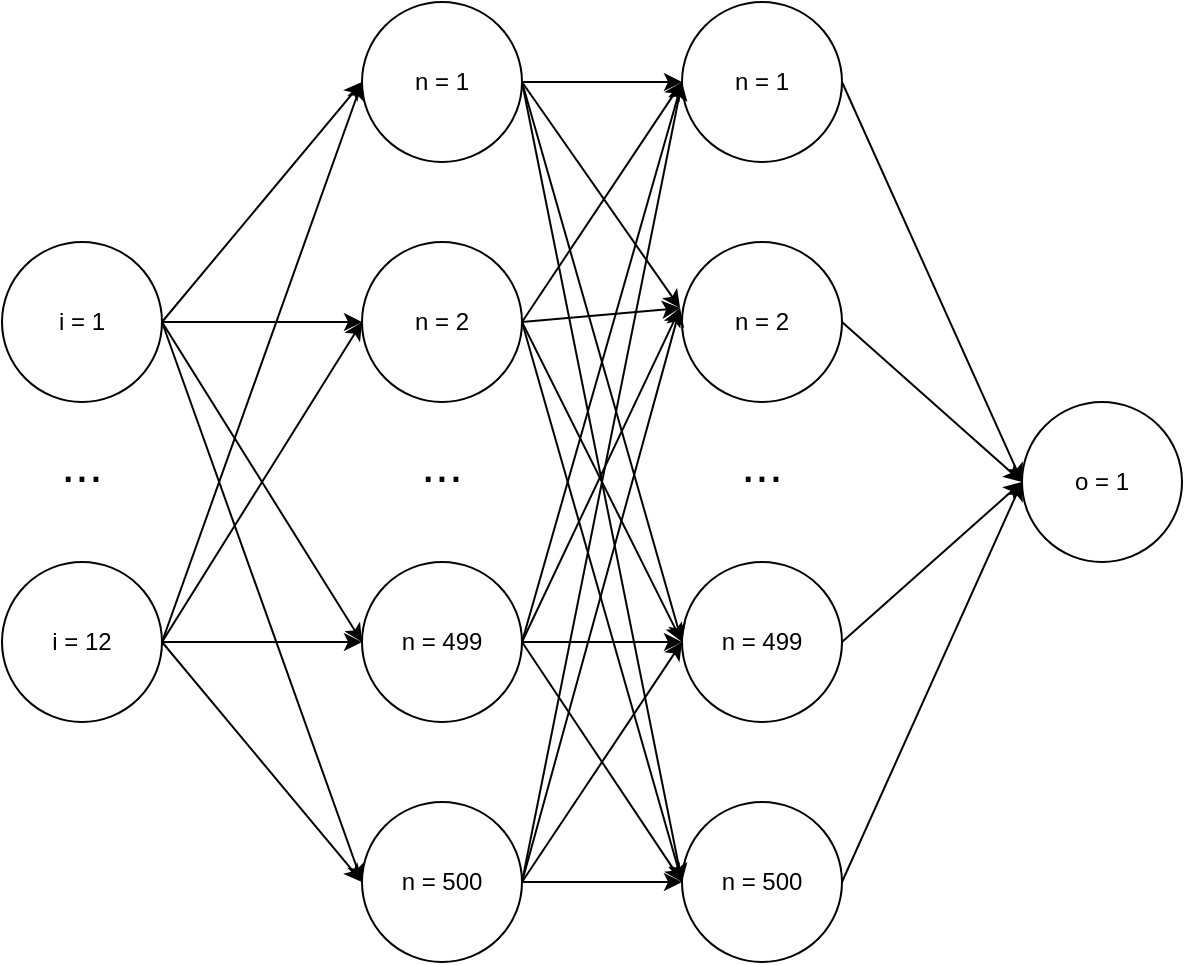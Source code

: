 <mxfile version="12.4.2" type="device" pages="1"><diagram id="8ztd-8308K5oFWzxwb0_" name="Page-1"><mxGraphModel dx="777" dy="1297" grid="1" gridSize="10" guides="1" tooltips="1" connect="1" arrows="1" fold="1" page="1" pageScale="1" pageWidth="850" pageHeight="1100" math="0" shadow="0"><root><mxCell id="0"/><mxCell id="1" parent="0"/><mxCell id="9cFpGJd_OqXaehbRHKnf-3" value="i = 1" style="ellipse;whiteSpace=wrap;html=1;aspect=fixed;" vertex="1" parent="1"><mxGeometry x="20" y="240" width="80" height="80" as="geometry"/></mxCell><mxCell id="9cFpGJd_OqXaehbRHKnf-4" value="&lt;font style=&quot;font-size: 25px&quot;&gt;...&lt;br&gt;&lt;/font&gt;" style="text;html=1;strokeColor=none;fillColor=none;align=center;verticalAlign=middle;whiteSpace=wrap;rounded=0;" vertex="1" parent="1"><mxGeometry x="40" y="340" width="40" height="20" as="geometry"/></mxCell><mxCell id="9cFpGJd_OqXaehbRHKnf-5" value="i = 12" style="ellipse;whiteSpace=wrap;html=1;aspect=fixed;" vertex="1" parent="1"><mxGeometry x="20" y="400" width="80" height="80" as="geometry"/></mxCell><mxCell id="9cFpGJd_OqXaehbRHKnf-6" value="n = 1" style="ellipse;whiteSpace=wrap;html=1;aspect=fixed;" vertex="1" parent="1"><mxGeometry x="200" y="120" width="80" height="80" as="geometry"/></mxCell><mxCell id="9cFpGJd_OqXaehbRHKnf-7" value="n = 2" style="ellipse;whiteSpace=wrap;html=1;aspect=fixed;" vertex="1" parent="1"><mxGeometry x="200" y="240" width="80" height="80" as="geometry"/></mxCell><mxCell id="9cFpGJd_OqXaehbRHKnf-8" value="&lt;font style=&quot;font-size: 25px&quot;&gt;...&lt;br&gt;&lt;/font&gt;" style="text;html=1;strokeColor=none;fillColor=none;align=center;verticalAlign=middle;whiteSpace=wrap;rounded=0;" vertex="1" parent="1"><mxGeometry x="220" y="340" width="40" height="20" as="geometry"/></mxCell><mxCell id="9cFpGJd_OqXaehbRHKnf-9" value="n = 499" style="ellipse;whiteSpace=wrap;html=1;aspect=fixed;" vertex="1" parent="1"><mxGeometry x="200" y="400" width="80" height="80" as="geometry"/></mxCell><mxCell id="9cFpGJd_OqXaehbRHKnf-11" value="n = 500" style="ellipse;whiteSpace=wrap;html=1;aspect=fixed;" vertex="1" parent="1"><mxGeometry x="200" y="520" width="80" height="80" as="geometry"/></mxCell><mxCell id="9cFpGJd_OqXaehbRHKnf-14" value="" style="endArrow=classic;html=1;exitX=1;exitY=0.5;exitDx=0;exitDy=0;entryX=0;entryY=0.5;entryDx=0;entryDy=0;" edge="1" parent="1" source="9cFpGJd_OqXaehbRHKnf-3" target="9cFpGJd_OqXaehbRHKnf-6"><mxGeometry width="50" height="50" relative="1" as="geometry"><mxPoint x="20" y="670" as="sourcePoint"/><mxPoint x="70" y="620" as="targetPoint"/></mxGeometry></mxCell><mxCell id="9cFpGJd_OqXaehbRHKnf-15" value="" style="endArrow=classic;html=1;exitX=1;exitY=0.5;exitDx=0;exitDy=0;entryX=0;entryY=0.5;entryDx=0;entryDy=0;" edge="1" parent="1" source="9cFpGJd_OqXaehbRHKnf-3" target="9cFpGJd_OqXaehbRHKnf-7"><mxGeometry width="50" height="50" relative="1" as="geometry"><mxPoint x="20" y="670" as="sourcePoint"/><mxPoint x="70" y="620" as="targetPoint"/></mxGeometry></mxCell><mxCell id="9cFpGJd_OqXaehbRHKnf-16" value="" style="endArrow=classic;html=1;exitX=1;exitY=0.5;exitDx=0;exitDy=0;entryX=0;entryY=0.5;entryDx=0;entryDy=0;" edge="1" parent="1" source="9cFpGJd_OqXaehbRHKnf-3" target="9cFpGJd_OqXaehbRHKnf-9"><mxGeometry width="50" height="50" relative="1" as="geometry"><mxPoint x="20" y="670" as="sourcePoint"/><mxPoint x="70" y="620" as="targetPoint"/></mxGeometry></mxCell><mxCell id="9cFpGJd_OqXaehbRHKnf-17" value="" style="endArrow=classic;html=1;exitX=1;exitY=0.5;exitDx=0;exitDy=0;entryX=0;entryY=0.5;entryDx=0;entryDy=0;" edge="1" parent="1" source="9cFpGJd_OqXaehbRHKnf-3" target="9cFpGJd_OqXaehbRHKnf-11"><mxGeometry width="50" height="50" relative="1" as="geometry"><mxPoint x="20" y="670" as="sourcePoint"/><mxPoint x="70" y="620" as="targetPoint"/></mxGeometry></mxCell><mxCell id="9cFpGJd_OqXaehbRHKnf-18" value="" style="endArrow=classic;html=1;exitX=1;exitY=0.5;exitDx=0;exitDy=0;entryX=0;entryY=0.5;entryDx=0;entryDy=0;" edge="1" parent="1" source="9cFpGJd_OqXaehbRHKnf-5" target="9cFpGJd_OqXaehbRHKnf-11"><mxGeometry width="50" height="50" relative="1" as="geometry"><mxPoint x="20" y="670" as="sourcePoint"/><mxPoint x="70" y="620" as="targetPoint"/></mxGeometry></mxCell><mxCell id="9cFpGJd_OqXaehbRHKnf-19" value="" style="endArrow=classic;html=1;exitX=1;exitY=0.5;exitDx=0;exitDy=0;" edge="1" parent="1" source="9cFpGJd_OqXaehbRHKnf-5"><mxGeometry width="50" height="50" relative="1" as="geometry"><mxPoint x="100" y="410" as="sourcePoint"/><mxPoint x="200" y="440" as="targetPoint"/></mxGeometry></mxCell><mxCell id="9cFpGJd_OqXaehbRHKnf-20" value="" style="endArrow=classic;html=1;exitX=1;exitY=0.5;exitDx=0;exitDy=0;" edge="1" parent="1" source="9cFpGJd_OqXaehbRHKnf-5"><mxGeometry width="50" height="50" relative="1" as="geometry"><mxPoint x="100" y="410" as="sourcePoint"/><mxPoint x="200" y="280" as="targetPoint"/></mxGeometry></mxCell><mxCell id="9cFpGJd_OqXaehbRHKnf-21" value="" style="endArrow=classic;html=1;exitX=1;exitY=0.5;exitDx=0;exitDy=0;" edge="1" parent="1" source="9cFpGJd_OqXaehbRHKnf-5"><mxGeometry width="50" height="50" relative="1" as="geometry"><mxPoint x="100" y="410" as="sourcePoint"/><mxPoint x="200" y="160" as="targetPoint"/></mxGeometry></mxCell><mxCell id="9cFpGJd_OqXaehbRHKnf-22" value="n = 1" style="ellipse;whiteSpace=wrap;html=1;aspect=fixed;" vertex="1" parent="1"><mxGeometry x="360" y="120" width="80" height="80" as="geometry"/></mxCell><mxCell id="9cFpGJd_OqXaehbRHKnf-23" value="n = 2" style="ellipse;whiteSpace=wrap;html=1;aspect=fixed;" vertex="1" parent="1"><mxGeometry x="360" y="240" width="80" height="80" as="geometry"/></mxCell><mxCell id="9cFpGJd_OqXaehbRHKnf-24" value="&lt;font style=&quot;font-size: 25px&quot;&gt;...&lt;br&gt;&lt;/font&gt;" style="text;html=1;strokeColor=none;fillColor=none;align=center;verticalAlign=middle;whiteSpace=wrap;rounded=0;" vertex="1" parent="1"><mxGeometry x="380" y="340" width="40" height="20" as="geometry"/></mxCell><mxCell id="9cFpGJd_OqXaehbRHKnf-25" value="n = 499" style="ellipse;whiteSpace=wrap;html=1;aspect=fixed;" vertex="1" parent="1"><mxGeometry x="360" y="400" width="80" height="80" as="geometry"/></mxCell><mxCell id="9cFpGJd_OqXaehbRHKnf-26" value="n = 500" style="ellipse;whiteSpace=wrap;html=1;aspect=fixed;" vertex="1" parent="1"><mxGeometry x="360" y="520" width="80" height="80" as="geometry"/></mxCell><mxCell id="9cFpGJd_OqXaehbRHKnf-28" value="" style="endArrow=classic;html=1;entryX=0;entryY=0.5;entryDx=0;entryDy=0;exitX=1;exitY=0.5;exitDx=0;exitDy=0;" edge="1" parent="1" source="9cFpGJd_OqXaehbRHKnf-6" target="9cFpGJd_OqXaehbRHKnf-22"><mxGeometry width="50" height="50" relative="1" as="geometry"><mxPoint x="100" y="670" as="sourcePoint"/><mxPoint x="150" y="620" as="targetPoint"/></mxGeometry></mxCell><mxCell id="9cFpGJd_OqXaehbRHKnf-29" value="" style="endArrow=classic;html=1;entryX=0;entryY=0.5;entryDx=0;entryDy=0;exitX=1;exitY=0.5;exitDx=0;exitDy=0;" edge="1" parent="1" source="9cFpGJd_OqXaehbRHKnf-7" target="9cFpGJd_OqXaehbRHKnf-22"><mxGeometry width="50" height="50" relative="1" as="geometry"><mxPoint x="100" y="670" as="sourcePoint"/><mxPoint x="150" y="620" as="targetPoint"/></mxGeometry></mxCell><mxCell id="9cFpGJd_OqXaehbRHKnf-31" value="" style="endArrow=classic;html=1;entryX=0;entryY=0.5;entryDx=0;entryDy=0;exitX=1;exitY=0.5;exitDx=0;exitDy=0;" edge="1" parent="1" source="9cFpGJd_OqXaehbRHKnf-9" target="9cFpGJd_OqXaehbRHKnf-22"><mxGeometry width="50" height="50" relative="1" as="geometry"><mxPoint x="100" y="670" as="sourcePoint"/><mxPoint x="150" y="620" as="targetPoint"/></mxGeometry></mxCell><mxCell id="9cFpGJd_OqXaehbRHKnf-32" value="" style="endArrow=classic;html=1;entryX=0;entryY=0.5;entryDx=0;entryDy=0;exitX=1;exitY=0.5;exitDx=0;exitDy=0;" edge="1" parent="1" source="9cFpGJd_OqXaehbRHKnf-11" target="9cFpGJd_OqXaehbRHKnf-22"><mxGeometry width="50" height="50" relative="1" as="geometry"><mxPoint x="100" y="670" as="sourcePoint"/><mxPoint x="150" y="620" as="targetPoint"/></mxGeometry></mxCell><mxCell id="9cFpGJd_OqXaehbRHKnf-33" value="" style="endArrow=classic;html=1;entryX=-0.012;entryY=0.413;entryDx=0;entryDy=0;exitX=1;exitY=0.5;exitDx=0;exitDy=0;entryPerimeter=0;" edge="1" parent="1" source="9cFpGJd_OqXaehbRHKnf-11" target="9cFpGJd_OqXaehbRHKnf-23"><mxGeometry width="50" height="50" relative="1" as="geometry"><mxPoint x="100" y="670" as="sourcePoint"/><mxPoint x="150" y="620" as="targetPoint"/></mxGeometry></mxCell><mxCell id="9cFpGJd_OqXaehbRHKnf-34" value="" style="endArrow=classic;html=1;entryX=-0.012;entryY=0.413;entryDx=0;entryDy=0;exitX=1;exitY=0.5;exitDx=0;exitDy=0;entryPerimeter=0;" edge="1" parent="1" source="9cFpGJd_OqXaehbRHKnf-9" target="9cFpGJd_OqXaehbRHKnf-23"><mxGeometry width="50" height="50" relative="1" as="geometry"><mxPoint x="100" y="670" as="sourcePoint"/><mxPoint x="150" y="620" as="targetPoint"/></mxGeometry></mxCell><mxCell id="9cFpGJd_OqXaehbRHKnf-35" value="" style="endArrow=classic;html=1;entryX=-0.012;entryY=0.413;entryDx=0;entryDy=0;exitX=1;exitY=0.5;exitDx=0;exitDy=0;entryPerimeter=0;" edge="1" parent="1" source="9cFpGJd_OqXaehbRHKnf-7" target="9cFpGJd_OqXaehbRHKnf-23"><mxGeometry width="50" height="50" relative="1" as="geometry"><mxPoint x="100" y="670" as="sourcePoint"/><mxPoint x="150" y="620" as="targetPoint"/></mxGeometry></mxCell><mxCell id="9cFpGJd_OqXaehbRHKnf-36" value="" style="endArrow=classic;html=1;entryX=-0.012;entryY=0.413;entryDx=0;entryDy=0;exitX=1;exitY=0.5;exitDx=0;exitDy=0;entryPerimeter=0;" edge="1" parent="1" source="9cFpGJd_OqXaehbRHKnf-6" target="9cFpGJd_OqXaehbRHKnf-23"><mxGeometry width="50" height="50" relative="1" as="geometry"><mxPoint x="100" y="670" as="sourcePoint"/><mxPoint x="150" y="620" as="targetPoint"/></mxGeometry></mxCell><mxCell id="9cFpGJd_OqXaehbRHKnf-37" value="" style="endArrow=classic;html=1;entryX=0;entryY=0.5;entryDx=0;entryDy=0;exitX=1;exitY=0.5;exitDx=0;exitDy=0;" edge="1" parent="1" source="9cFpGJd_OqXaehbRHKnf-6" target="9cFpGJd_OqXaehbRHKnf-25"><mxGeometry width="50" height="50" relative="1" as="geometry"><mxPoint x="100" y="670" as="sourcePoint"/><mxPoint x="150" y="620" as="targetPoint"/></mxGeometry></mxCell><mxCell id="9cFpGJd_OqXaehbRHKnf-38" value="" style="endArrow=classic;html=1;entryX=0;entryY=0.5;entryDx=0;entryDy=0;" edge="1" parent="1" target="9cFpGJd_OqXaehbRHKnf-25"><mxGeometry width="50" height="50" relative="1" as="geometry"><mxPoint x="280" y="280" as="sourcePoint"/><mxPoint x="360" y="440" as="targetPoint"/></mxGeometry></mxCell><mxCell id="9cFpGJd_OqXaehbRHKnf-39" value="" style="endArrow=classic;html=1;entryX=0;entryY=0.5;entryDx=0;entryDy=0;" edge="1" parent="1" target="9cFpGJd_OqXaehbRHKnf-25"><mxGeometry width="50" height="50" relative="1" as="geometry"><mxPoint x="280" y="440" as="sourcePoint"/><mxPoint x="360" y="440" as="targetPoint"/></mxGeometry></mxCell><mxCell id="9cFpGJd_OqXaehbRHKnf-40" value="" style="endArrow=classic;html=1;entryX=0;entryY=0.5;entryDx=0;entryDy=0;exitX=1;exitY=0.5;exitDx=0;exitDy=0;" edge="1" parent="1" source="9cFpGJd_OqXaehbRHKnf-11" target="9cFpGJd_OqXaehbRHKnf-25"><mxGeometry width="50" height="50" relative="1" as="geometry"><mxPoint x="280" y="440" as="sourcePoint"/><mxPoint x="360" y="440" as="targetPoint"/></mxGeometry></mxCell><mxCell id="9cFpGJd_OqXaehbRHKnf-41" value="" style="endArrow=classic;html=1;entryX=0;entryY=0.5;entryDx=0;entryDy=0;exitX=1;exitY=0.5;exitDx=0;exitDy=0;" edge="1" parent="1" source="9cFpGJd_OqXaehbRHKnf-11" target="9cFpGJd_OqXaehbRHKnf-26"><mxGeometry width="50" height="50" relative="1" as="geometry"><mxPoint x="280" y="440" as="sourcePoint"/><mxPoint x="360" y="440" as="targetPoint"/></mxGeometry></mxCell><mxCell id="9cFpGJd_OqXaehbRHKnf-42" value="" style="endArrow=classic;html=1;entryX=0;entryY=0.5;entryDx=0;entryDy=0;exitX=1;exitY=0.5;exitDx=0;exitDy=0;" edge="1" parent="1" source="9cFpGJd_OqXaehbRHKnf-9" target="9cFpGJd_OqXaehbRHKnf-26"><mxGeometry width="50" height="50" relative="1" as="geometry"><mxPoint x="280" y="440" as="sourcePoint"/><mxPoint x="360" y="440" as="targetPoint"/></mxGeometry></mxCell><mxCell id="9cFpGJd_OqXaehbRHKnf-43" value="" style="endArrow=classic;html=1;entryX=0;entryY=0.5;entryDx=0;entryDy=0;exitX=1;exitY=0.5;exitDx=0;exitDy=0;" edge="1" parent="1" source="9cFpGJd_OqXaehbRHKnf-7" target="9cFpGJd_OqXaehbRHKnf-26"><mxGeometry width="50" height="50" relative="1" as="geometry"><mxPoint x="280" y="440" as="sourcePoint"/><mxPoint x="360" y="440" as="targetPoint"/></mxGeometry></mxCell><mxCell id="9cFpGJd_OqXaehbRHKnf-44" value="" style="endArrow=classic;html=1;entryX=0;entryY=0.5;entryDx=0;entryDy=0;exitX=1;exitY=0.5;exitDx=0;exitDy=0;" edge="1" parent="1" source="9cFpGJd_OqXaehbRHKnf-6" target="9cFpGJd_OqXaehbRHKnf-26"><mxGeometry width="50" height="50" relative="1" as="geometry"><mxPoint x="280" y="440" as="sourcePoint"/><mxPoint x="360" y="440" as="targetPoint"/></mxGeometry></mxCell><mxCell id="9cFpGJd_OqXaehbRHKnf-45" value="o = 1" style="ellipse;whiteSpace=wrap;html=1;aspect=fixed;" vertex="1" parent="1"><mxGeometry x="530" y="320" width="80" height="80" as="geometry"/></mxCell><mxCell id="9cFpGJd_OqXaehbRHKnf-46" value="" style="endArrow=classic;html=1;entryX=0;entryY=0.5;entryDx=0;entryDy=0;exitX=1;exitY=0.5;exitDx=0;exitDy=0;" edge="1" parent="1" source="9cFpGJd_OqXaehbRHKnf-26" target="9cFpGJd_OqXaehbRHKnf-45"><mxGeometry width="50" height="50" relative="1" as="geometry"><mxPoint x="300" y="670" as="sourcePoint"/><mxPoint x="350" y="620" as="targetPoint"/></mxGeometry></mxCell><mxCell id="9cFpGJd_OqXaehbRHKnf-48" value="" style="endArrow=classic;html=1;entryX=0;entryY=0.5;entryDx=0;entryDy=0;exitX=1;exitY=0.5;exitDx=0;exitDy=0;" edge="1" parent="1" source="9cFpGJd_OqXaehbRHKnf-25" target="9cFpGJd_OqXaehbRHKnf-45"><mxGeometry width="50" height="50" relative="1" as="geometry"><mxPoint x="300" y="670" as="sourcePoint"/><mxPoint x="350" y="620" as="targetPoint"/></mxGeometry></mxCell><mxCell id="9cFpGJd_OqXaehbRHKnf-49" value="" style="endArrow=classic;html=1;entryX=0;entryY=0.5;entryDx=0;entryDy=0;exitX=1;exitY=0.5;exitDx=0;exitDy=0;" edge="1" parent="1" source="9cFpGJd_OqXaehbRHKnf-23" target="9cFpGJd_OqXaehbRHKnf-45"><mxGeometry width="50" height="50" relative="1" as="geometry"><mxPoint x="300" y="670" as="sourcePoint"/><mxPoint x="350" y="620" as="targetPoint"/></mxGeometry></mxCell><mxCell id="9cFpGJd_OqXaehbRHKnf-50" value="" style="endArrow=classic;html=1;entryX=0;entryY=0.5;entryDx=0;entryDy=0;exitX=1;exitY=0.5;exitDx=0;exitDy=0;" edge="1" parent="1" source="9cFpGJd_OqXaehbRHKnf-22" target="9cFpGJd_OqXaehbRHKnf-45"><mxGeometry width="50" height="50" relative="1" as="geometry"><mxPoint x="300" y="670" as="sourcePoint"/><mxPoint x="350" y="620" as="targetPoint"/></mxGeometry></mxCell></root></mxGraphModel></diagram></mxfile>